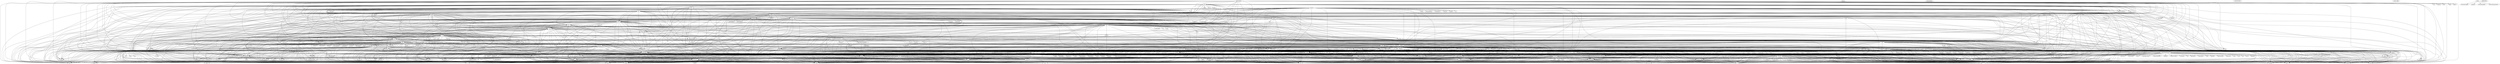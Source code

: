 digraph {
"graphite"
"graphite" -> "fmt"
"graphite" -> "math"
"graphite" -> "sort"
"graphite" -> "time"
"graphite" -> "level"
"graphite" -> "model"
"graphite" -> "testing"
"graphite" -> "bytes"
"graphite" -> "strings"
"graphite" -> "go-kit/log"
"graphite" -> "require"
"graphite" -> "net"
"teststorage"
"teststorage" -> "storage"
"teststorage" -> "os"
"teststorage" -> "client_golang/prometheus"
"teststorage" -> "exemplar"
"teststorage" -> "model/labels"
"teststorage" -> "time"
"teststorage" -> "require"
"teststorage" -> "tsdb"
"teststorage" -> "util/testutil"
"discovery/dns"
"discovery/dns" -> "strings"
"discovery/dns" -> "sync"
"discovery/dns" -> "level"
"discovery/dns" -> "require"
"discovery/dns" -> "goleak"
"discovery/dns" -> "context"
"discovery/dns" -> "fmt"
"discovery/dns" -> "go-kit/log"
"discovery/dns" -> "miekg/dns"
"discovery/dns" -> "errors"
"discovery/dns" -> "client_golang/prometheus"
"discovery/dns" -> "model"
"discovery/dns" -> "discovery"
"discovery/dns" -> "refresh"
"discovery/dns" -> "targetgroup"
"discovery/dns" -> "yaml.v2"
"discovery/dns" -> "time"
"discovery/dns" -> "testing"
"discovery/dns" -> "net"
"fixtures"
"agent"
"agent" -> "context"
"agent" -> "client_golang/prometheus"
"agent" -> "record"
"agent" -> "metadata"
"agent" -> "chunks"
"agent" -> "wlog"
"agent" -> "strconv"
"agent" -> "fmt"
"agent" -> "sync"
"agent" -> "level"
"agent" -> "zeropool"
"agent" -> "testing"
"agent" -> "histogram"
"agent" -> "storage"
"agent" -> "util/testutil"
"agent" -> "filepath"
"agent" -> "require"
"agent" -> "go-kit/log"
"agent" -> "model"
"agent" -> "tsdbutil"
"agent" -> "client_model/go"
"agent" -> "errors"
"agent" -> "math"
"agent" -> "tsdb"
"agent" -> "time"
"agent" -> "utf8"
"agent" -> "atomic"
"agent" -> "exemplar"
"agent" -> "model/labels"
"agent" -> "timestamp"
"agent" -> "remote"
"agent" -> "tsdb/errors"
"tsdb/errors"
"tsdb/errors" -> "errors"
"tsdb/errors" -> "fmt"
"tsdb/errors" -> "io"
"tsdb/errors" -> "bytes"
"linode"
"linode" -> "fmt"
"linode" -> "strings"
"linode" -> "time"
"linode" -> "common/version"
"linode" -> "testing"
"linode" -> "require"
"linode" -> "context"
"linode" -> "strconv"
"linode" -> "go-kit/log"
"linode" -> "client_golang/prometheus"
"linode" -> "errors"
"linode" -> "net/http"
"linode" -> "common/config"
"linode" -> "targetgroup"
"linode" -> "refresh"
"linode" -> "url"
"linode" -> "httptest"
"linode" -> "net"
"linode" -> "linodego"
"linode" -> "model"
"linode" -> "discovery"
"goversion"
"goversion" -> "testing"
"zeropool"
"zeropool" -> "sync"
"zeropool" -> "require"
"zeropool" -> "atomic"
"zeropool" -> "math"
"zeropool" -> "testing"
"prometheusremotewrite"
"prometheusremotewrite" -> "fmt"
"prometheusremotewrite" -> "log"
"prometheusremotewrite" -> "utf8"
"prometheusremotewrite" -> "timestamp"
"prometheusremotewrite" -> "prompb"
"prometheusremotewrite" -> "pcommon"
"prometheusremotewrite" -> "hex"
"prometheusremotewrite" -> "math"
"prometheusremotewrite" -> "strconv"
"prometheusremotewrite" -> "model"
"prometheusremotewrite" -> "otlptranslator/prometheus"
"prometheusremotewrite" -> "sort"
"prometheusremotewrite" -> "strings"
"prometheusremotewrite" -> "time"
"prometheusremotewrite" -> "v1.6.1"
"prometheusremotewrite" -> "multierr"
"prometheusremotewrite" -> "errors"
"prometheusremotewrite" -> "value"
"prometheusremotewrite" -> "pmetric"
"dev/prometheus"
"file"
"file" -> "json"
"file" -> "fmt"
"file" -> "model"
"file" -> "discovery"
"file" -> "sort"
"file" -> "common/config"
"file" -> "goleak"
"file" -> "io"
"file" -> "time"
"file" -> "go-kit/log"
"file" -> "level"
"file" -> "client_golang/prometheus"
"file" -> "yaml.v2"
"file" -> "require"
"file" -> "testing"
"file" -> "errors"
"file" -> "filepath"
"file" -> "strings"
"file" -> "fsnotify"
"file" -> "regexp"
"file" -> "context"
"file" -> "os"
"file" -> "sync"
"file" -> "targetgroup"
"targetgroup"
"targetgroup" -> "json"
"targetgroup" -> "model"
"targetgroup" -> "require"
"targetgroup" -> "yaml.v2"
"targetgroup" -> "errors"
"targetgroup" -> "testing"
"targetgroup" -> "bytes"
"rules"
"rules" -> "testing"
"rules" -> "client_golang/prometheus"
"rules" -> "otel"
"rules" -> "time"
"rules" -> "go-kit/log"
"rules" -> "atomic"
"rules" -> "notifier"
"rules" -> "model/labels"
"rules" -> "timestamp"
"rules" -> "storage"
"rules" -> "value"
"rules" -> "sort"
"rules" -> "goleak"
"rules" -> "context"
"rules" -> "fmt"
"rules" -> "level"
"rules" -> "rulefmt"
"rules" -> "sync"
"rules" -> "yaml.v2"
"rules" -> "tsdbutil"
"rules" -> "template"
"rules" -> "teststorage"
"rules" -> "require"
"rules" -> "errors"
"rules" -> "attribute"
"rules" -> "exp/slices"
"rules" -> "url"
"rules" -> "strings"
"rules" -> "parser"
"rules" -> "relabel"
"rules" -> "math"
"rules" -> "strutil"
"rules" -> "os"
"rules" -> "model"
"rules" -> "promql"
"rules" -> "chunkenc"
"rules" -> "codes"
"otlptranslator/prometheus"
"otlptranslator/prometheus" -> "pmetric"
"otlptranslator/prometheus" -> "strings"
"otlptranslator/prometheus" -> "unicode"
"otlptranslator/prometheus" -> "featuregate"
"tsdbutil"
"tsdbutil" -> "errors"
"tsdbutil" -> "level"
"tsdbutil" -> "tsdb/errors"
"tsdbutil" -> "util/testutil"
"tsdbutil" -> "fmt"
"tsdbutil" -> "os"
"tsdbutil" -> "math"
"tsdbutil" -> "histogram"
"tsdbutil" -> "require"
"tsdbutil" -> "prometheus/testutil"
"tsdbutil" -> "filepath"
"tsdbutil" -> "go-kit/log"
"tsdbutil" -> "client_golang/prometheus"
"tsdbutil" -> "fileutil"
"tsdbutil" -> "testing"
"scaleway"
"scaleway" -> "net"
"scaleway" -> "time"
"scaleway" -> "common/version"
"scaleway" -> "baremetal/v1"
"scaleway" -> "client_golang/prometheus"
"scaleway" -> "fmt"
"scaleway" -> "strconv"
"scaleway" -> "instance/v1"
"scaleway" -> "errors"
"scaleway" -> "go-kit/log"
"scaleway" -> "context"
"scaleway" -> "net/http"
"scaleway" -> "model"
"scaleway" -> "scw"
"scaleway" -> "testing"
"scaleway" -> "yaml.v2"
"scaleway" -> "require"
"scaleway" -> "strings"
"scaleway" -> "common/config"
"scaleway" -> "refresh"
"scaleway" -> "targetgroup"
"scaleway" -> "os"
"scaleway" -> "httptest"
"scaleway" -> "discovery"
"treecache"
"treecache" -> "bytes"
"treecache" -> "go-kit/log"
"treecache" -> "zk"
"treecache" -> "client_golang/prometheus"
"treecache" -> "errors"
"treecache" -> "fmt"
"treecache" -> "strings"
"treecache" -> "sync"
"treecache" -> "time"
"treecache" -> "level"
"promtool/testdata"
"textparse"
"textparse" -> "expfmt"
"textparse" -> "gogo/protobuf/proto"
"textparse" -> "mime"
"textparse" -> "exemplar"
"textparse" -> "gzip"
"textparse" -> "fmt"
"textparse" -> "utf8"
"textparse" -> "unsafe"
"textparse" -> "os"
"textparse" -> "model"
"textparse" -> "histogram"
"textparse" -> "model/labels"
"textparse" -> "math"
"textparse" -> "bytes"
"textparse" -> "prometheus/client"
"textparse" -> "binary"
"textparse" -> "protobuf/types"
"textparse" -> "require"
"textparse" -> "strings"
"textparse" -> "errors"
"textparse" -> "strconv"
"textparse" -> "testing"
"textparse" -> "value"
"textparse" -> "io"
"template"
"template" -> "net"
"template" -> "url"
"template" -> "text/template"
"template" -> "require"
"template" -> "html/template"
"template" -> "strconv"
"template" -> "strutil"
"template" -> "reflect"
"template" -> "regexp"
"template" -> "model"
"template" -> "model/labels"
"template" -> "context"
"template" -> "errors"
"template" -> "sort"
"template" -> "time"
"template" -> "client_golang/prometheus"
"template" -> "promql"
"template" -> "testing"
"template" -> "bytes"
"template" -> "fmt"
"template" -> "math"
"template" -> "strings"
"pool"
"pool" -> "require"
"pool" -> "fmt"
"pool" -> "reflect"
"pool" -> "sync"
"pool" -> "testing"
"stats"
"stats" -> "context"
"stats" -> "util/testutil"
"stats" -> "testing"
"stats" -> "client_golang/prometheus"
"stats" -> "otel"
"stats" -> "exp/slices"
"stats" -> "time"
"stats" -> "json"
"stats" -> "fmt"
"stats" -> "otel/trace"
"stats" -> "require"
"stats" -> "regexp"
"stats" -> "bytes"
"legacymanager"
"legacymanager" -> "fmt"
"legacymanager" -> "time"
"legacymanager" -> "level"
"legacymanager" -> "testing"
"legacymanager" -> "yaml.v2"
"legacymanager" -> "targetgroup"
"legacymanager" -> "model"
"legacymanager" -> "require"
"legacymanager" -> "strconv"
"legacymanager" -> "strings"
"legacymanager" -> "context"
"legacymanager" -> "discovery"
"legacymanager" -> "sort"
"legacymanager" -> "errors"
"legacymanager" -> "reflect"
"legacymanager" -> "sync"
"legacymanager" -> "go-kit/log"
"legacymanager" -> "client_golang/prometheus"
"legacymanager" -> "prometheus/testutil"
"legacymanager" -> "util/testutil"
"refresh"
"refresh" -> "time"
"refresh" -> "discovery"
"refresh" -> "targetgroup"
"refresh" -> "testing"
"refresh" -> "client_golang/prometheus"
"refresh" -> "require"
"refresh" -> "errors"
"refresh" -> "level"
"refresh" -> "model"
"refresh" -> "fmt"
"refresh" -> "goleak"
"refresh" -> "context"
"refresh" -> "go-kit/log"
"scrape"
"scrape" -> "net/http"
"scrape" -> "client_model/go"
"scrape" -> "time"
"scrape" -> "io"
"scrape" -> "exp/slices"
"scrape" -> "exemplar"
"scrape" -> "tls"
"scrape" -> "timestamppb"
"scrape" -> "math"
"scrape" -> "net"
"scrape" -> "fmt"
"scrape" -> "url"
"scrape" -> "math/rand"
"scrape" -> "level"
"scrape" -> "fnv"
"scrape" -> "common/version"
"scrape" -> "binary"
"scrape" -> "gogo/protobuf/proto"
"scrape" -> "targetgroup"
"scrape" -> "storage"
"scrape" -> "httptest"
"scrape" -> "context"
"scrape" -> "sync"
"scrape" -> "os"
"scrape" -> "strconv"
"scrape" -> "go-kit/log"
"scrape" -> "errors"
"scrape" -> "common/config"
"scrape" -> "model"
"scrape" -> "osutil"
"scrape" -> "runutil"
"scrape" -> "histogram"
"scrape" -> "model/labels"
"scrape" -> "chunkenc"
"scrape" -> "timestamp"
"scrape" -> "value"
"scrape" -> "metadata"
"scrape" -> "relabel"
"scrape" -> "discovery"
"scrape" -> "require"
"scrape" -> "reflect"
"scrape" -> "util/testutil"
"scrape" -> "config"
"scrape" -> "textparse"
"scrape" -> "yaml.v2"
"scrape" -> "teststorage"
"scrape" -> "testing"
"scrape" -> "strings"
"scrape" -> "gzip"
"scrape" -> "pool"
"scrape" -> "bufio"
"scrape" -> "x509"
"scrape" -> "bytes"
"scrape" -> "client_golang/prometheus"
"record"
"record" -> "model"
"record" -> "chunks"
"record" -> "tombstones"
"record" -> "errors"
"record" -> "fmt"
"record" -> "math"
"record" -> "histogram"
"record" -> "model/labels"
"record" -> "tsdb/encoding"
"record" -> "math/rand"
"record" -> "testing"
"record" -> "storage"
"record" -> "require"
"relabel"
"relabel" -> "yaml.v2"
"relabel" -> "md5"
"relabel" -> "strings"
"relabel" -> "testing"
"relabel" -> "model"
"relabel" -> "model/labels"
"relabel" -> "require"
"relabel" -> "binary"
"relabel" -> "fmt"
"relabel" -> "regexp"
"posrange"
"posrange" -> "fmt"
"tsdb"
"tsdb" -> "hash"
"tsdb" -> "config"
"tsdb" -> "utf8"
"tsdb" -> "fmt"
"tsdb" -> "level"
"tsdb" -> "wlog"
"tsdb" -> "reflect"
"tsdb" -> "sort"
"tsdb" -> "flag"
"tsdb" -> "model"
"tsdb" -> "context"
"tsdb" -> "testing"
"tsdb" -> "tsdb/encoding"
"tsdb" -> "list"
"tsdb" -> "time"
"tsdb" -> "util/annotations"
"tsdb" -> "record"
"tsdb" -> "metadata"
"tsdb" -> "value"
"tsdb" -> "fileutil"
"tsdb" -> "histogram"
"tsdb" -> "fs"
"tsdb" -> "exemplar"
"tsdb" -> "storage"
"tsdb" -> "chunkenc"
"tsdb" -> "strconv"
"tsdb" -> "timestamp"
"tsdb" -> "goversion"
"tsdb" -> "errgroup"
"tsdb" -> "zeropool"
"tsdb" -> "model/labels"
"tsdb" -> "crc32"
"tsdb" -> "prometheus/testutil"
"tsdb" -> "json"
"tsdb" -> "sync"
"tsdb" -> "filepath"
"tsdb" -> "go-kit/log"
"tsdb" -> "chunks"
"tsdb" -> "tsdb/errors"
"tsdb" -> "client_golang/prometheus"
"tsdb" -> "path"
"tsdb" -> "errors"
"tsdb" -> "io"
"tsdb" -> "atomic"
"tsdb" -> "goleak"
"tsdb" -> "binary"
"tsdb" -> "crypto/rand"
"tsdb" -> "tsdbutil"
"tsdb" -> "ulid"
"tsdb" -> "exp/slices"
"tsdb" -> "require"
"tsdb" -> "bufio"
"tsdb" -> "math/rand"
"tsdb" -> "strings"
"tsdb" -> "tombstones"
"tsdb" -> "math"
"tsdb" -> "util/testutil"
"tsdb" -> "runtime"
"tsdb" -> "os"
"tsdb" -> "index"
"logging"
"logging" -> "strings"
"logging" -> "regexp"
"logging" -> "bytes"
"logging" -> "sync"
"logging" -> "go-kit/log"
"logging" -> "logfmt"
"logging" -> "testing"
"logging" -> "fmt"
"logging" -> "rate"
"logging" -> "time"
"logging" -> "require"
"logging" -> "os"
"scrape_configs"
"documentcli"
"documentcli" -> "bytes"
"documentcli" -> "fmt"
"documentcli" -> "io"
"documentcli" -> "strings"
"documentcli" -> "kingpin/v2"
"documentcli" -> "regexp"
"remote_storage_adapter"
"remote_storage_adapter" -> "snappy"
"remote_storage_adapter" -> "model"
"remote_storage_adapter" -> "os"
"remote_storage_adapter" -> "client_golang/prometheus"
"remote_storage_adapter" -> "graphite"
"remote_storage_adapter" -> "http/pprof"
"remote_storage_adapter" -> "net/http"
"remote_storage_adapter" -> "filepath"
"remote_storage_adapter" -> "remote"
"remote_storage_adapter" -> "fmt"
"remote_storage_adapter" -> "go-kit/log"
"remote_storage_adapter" -> "sync"
"remote_storage_adapter" -> "prompb"
"remote_storage_adapter" -> "time"
"remote_storage_adapter" -> "promlog/flag"
"remote_storage_adapter" -> "kingpin/v2"
"remote_storage_adapter" -> "promhttp"
"remote_storage_adapter" -> "influxdb"
"remote_storage_adapter" -> "opentsdb"
"remote_storage_adapter" -> "io"
"remote_storage_adapter" -> "level"
"remote_storage_adapter" -> "gogo/protobuf/proto"
"remote_storage_adapter" -> "client/v2"
"remote_storage_adapter" -> "promlog"
"remote_storage_adapter" -> "url"
"timestamp"
"timestamp" -> "math"
"timestamp" -> "time"
"prometheus/client"
"prometheus/client" -> "gogoproto"
"prometheus/client" -> "gogo/protobuf/proto"
"prometheus/client" -> "protobuf/types"
"prometheus/client" -> "binary"
"prometheus/client" -> "fmt"
"prometheus/client" -> "io"
"prometheus/client" -> "math"
"prometheus/client" -> "bits"
"storage"
"storage" -> "context"
"storage" -> "teststorage"
"storage" -> "bytes"
"storage" -> "math/rand"
"storage" -> "heap"
"storage" -> "tsdbutil"
"storage" -> "errors"
"storage" -> "histogram"
"storage" -> "sync"
"storage" -> "sort"
"storage" -> "math"
"storage" -> "model"
"storage" -> "go-kit/log"
"storage" -> "model/labels"
"storage" -> "exp/slices"
"storage" -> "chunkenc"
"storage" -> "testing"
"storage" -> "require"
"storage" -> "exemplar"
"storage" -> "metadata"
"storage" -> "fmt"
"storage" -> "chunks"
"storage" -> "level"
"storage" -> "tsdb/errors"
"storage" -> "util/annotations"
"storage" -> "value"
"chunks"
"chunks" -> "sync"
"chunks" -> "time"
"chunks" -> "io"
"chunks" -> "os"
"chunks" -> "exp/slices"
"chunks" -> "math/rand"
"chunks" -> "varint"
"chunks" -> "bytes"
"chunks" -> "errors"
"chunks" -> "chunkenc"
"chunks" -> "testing"
"chunks" -> "tsdb/errors"
"chunks" -> "binary"
"chunks" -> "filepath"
"chunks" -> "histogram"
"chunks" -> "client_golang/prometheus"
"chunks" -> "atomic"
"chunks" -> "strconv"
"chunks" -> "bufio"
"chunks" -> "fileutil"
"chunks" -> "fmt"
"chunks" -> "require"
"chunks" -> "hash"
"chunks" -> "crc32"
"tsdb/encoding"
"tsdb/encoding" -> "fmt"
"tsdb/encoding" -> "hash"
"tsdb/encoding" -> "crc32"
"tsdb/encoding" -> "math"
"tsdb/encoding" -> "unsafe"
"tsdb/encoding" -> "varint"
"tsdb/encoding" -> "binary"
"tsdb/encoding" -> "errors"
"digitalocean"
"digitalocean" -> "net"
"digitalocean" -> "common/version"
"digitalocean" -> "testing"
"digitalocean" -> "require"
"digitalocean" -> "context"
"digitalocean" -> "go-kit/log"
"digitalocean" -> "common/config"
"digitalocean" -> "model"
"digitalocean" -> "url"
"digitalocean" -> "fmt"
"digitalocean" -> "godo"
"digitalocean" -> "client_golang/prometheus"
"digitalocean" -> "refresh"
"digitalocean" -> "strconv"
"digitalocean" -> "strings"
"digitalocean" -> "time"
"digitalocean" -> "discovery"
"digitalocean" -> "targetgroup"
"digitalocean" -> "httptest"
"digitalocean" -> "net/http"
"nomad"
"nomad" -> "strconv"
"nomad" -> "strings"
"nomad" -> "time"
"nomad" -> "model"
"nomad" -> "context"
"nomad" -> "errors"
"nomad" -> "targetgroup"
"nomad" -> "url"
"nomad" -> "nomad/api"
"nomad" -> "client_golang/prometheus"
"nomad" -> "common/config"
"nomad" -> "refresh"
"nomad" -> "fmt"
"nomad" -> "net"
"nomad" -> "net/http"
"nomad" -> "httptest"
"nomad" -> "testing"
"nomad" -> "require"
"nomad" -> "go-kit/log"
"nomad" -> "discovery"
"example_write_adapter"
"example_write_adapter" -> "net/http"
"example_write_adapter" -> "model"
"example_write_adapter" -> "remote"
"example_write_adapter" -> "fmt"
"example_write_adapter" -> "log"
"value"
"value" -> "math"
"util/testutil"
"util/testutil" -> "time"
"util/testutil" -> "testing"
"util/testutil" -> "sha256"
"util/testutil" -> "io"
"util/testutil" -> "net"
"util/testutil" -> "goleak"
"util/testutil" -> "os"
"util/testutil" -> "filepath"
"util/testutil" -> "strconv"
"util/testutil" -> "require"
"util/testutil" -> "go-kit/log"
"util/testutil" -> "net/http"
"discovery/aws"
"discovery/aws" -> "level"
"discovery/aws" -> "client_golang/prometheus"
"discovery/aws" -> "common/config"
"discovery/aws" -> "time"
"discovery/aws" -> "aws-sdk-go/aws"
"discovery/aws" -> "awserr"
"discovery/aws" -> "aws/credentials"
"discovery/aws" -> "ec2"
"discovery/aws" -> "discovery"
"discovery/aws" -> "refresh"
"discovery/aws" -> "strutil"
"discovery/aws" -> "lightsail"
"discovery/aws" -> "strings"
"discovery/aws" -> "ec2metadata"
"discovery/aws" -> "context"
"discovery/aws" -> "stscreds"
"discovery/aws" -> "go-kit/log"
"discovery/aws" -> "targetgroup"
"discovery/aws" -> "errors"
"discovery/aws" -> "fmt"
"discovery/aws" -> "net"
"discovery/aws" -> "session"
"discovery/aws" -> "model"
"azure"
"azure" -> "azidentity"
"azure" -> "v5"
"azure" -> "discovery"
"azure" -> "context"
"azure" -> "v4"
"azure" -> "lru"
"azure" -> "common/version"
"azure" -> "errors"
"azure" -> "model"
"azure" -> "refresh"
"azure" -> "azcore"
"azure" -> "arm"
"azure" -> "go-kit/log"
"azure" -> "client_golang/prometheus"
"azure" -> "goleak"
"azure" -> "testing"
"azure" -> "strutil"
"azure" -> "net"
"azure" -> "net/http"
"azure" -> "sync"
"azure" -> "time"
"azure" -> "cloud"
"azure" -> "go-generics-cache"
"azure" -> "math/rand"
"azure" -> "strings"
"azure" -> "policy"
"azure" -> "to"
"azure" -> "targetgroup"
"azure" -> "require"
"azure" -> "fmt"
"azure" -> "level"
"azure" -> "common/config"
"adapter-usage"
"adapter-usage" -> "io"
"adapter-usage" -> "go-kit/log"
"adapter-usage" -> "model"
"adapter-usage" -> "targetgroup"
"adapter-usage" -> "net/http"
"adapter-usage" -> "os"
"adapter-usage" -> "strings"
"adapter-usage" -> "adapter"
"adapter-usage" -> "json"
"adapter-usage" -> "fmt"
"adapter-usage" -> "net"
"adapter-usage" -> "strutil"
"adapter-usage" -> "context"
"adapter-usage" -> "strconv"
"adapter-usage" -> "time"
"adapter-usage" -> "kingpin/v2"
"adapter-usage" -> "level"
"runutil"
"runutil" -> "time"
"marathon"
"marathon" -> "strutil"
"marathon" -> "json"
"marathon" -> "io"
"marathon" -> "math/rand"
"marathon" -> "net/http"
"marathon" -> "model"
"marathon" -> "common/config"
"marathon" -> "refresh"
"marathon" -> "targetgroup"
"marathon" -> "errors"
"marathon" -> "fmt"
"marathon" -> "net"
"marathon" -> "time"
"marathon" -> "go-kit/log"
"marathon" -> "httptest"
"marathon" -> "context"
"marathon" -> "strings"
"marathon" -> "testing"
"marathon" -> "os"
"marathon" -> "strconv"
"marathon" -> "client_golang/prometheus"
"marathon" -> "discovery"
"discovery/openstack"
"discovery/openstack" -> "targetgroup"
"discovery/openstack" -> "testing"
"discovery/openstack" -> "floatingips"
"discovery/openstack" -> "httptest"
"discovery/openstack" -> "time"
"discovery/openstack" -> "common/config"
"discovery/openstack" -> "go-kit/log"
"discovery/openstack" -> "gophercloud"
"discovery/openstack" -> "model"
"discovery/openstack" -> "servers"
"discovery/openstack" -> "strutil"
"discovery/openstack" -> "discovery"
"discovery/openstack" -> "context"
"discovery/openstack" -> "hypervisors"
"discovery/openstack" -> "pagination"
"discovery/openstack" -> "errors"
"discovery/openstack" -> "go-conntrack"
"discovery/openstack" -> "fmt"
"discovery/openstack" -> "net"
"discovery/openstack" -> "gophercloud/openstack"
"discovery/openstack" -> "level"
"discovery/openstack" -> "net/http"
"discovery/openstack" -> "refresh"
"discovery/openstack" -> "require"
"discovery/openstack" -> "client_golang/prometheus"
"triton"
"triton" -> "url"
"triton" -> "strings"
"triton" -> "go-kit/log"
"triton" -> "client_golang/prometheus"
"triton" -> "common/config"
"triton" -> "model"
"triton" -> "targetgroup"
"triton" -> "json"
"triton" -> "strconv"
"triton" -> "httptest"
"triton" -> "fmt"
"triton" -> "net/http"
"triton" -> "time"
"triton" -> "testing"
"triton" -> "errors"
"triton" -> "go-conntrack"
"triton" -> "discovery"
"triton" -> "context"
"triton" -> "refresh"
"triton" -> "require"
"triton" -> "net"
"triton" -> "io"
"fileutil"
"fileutil" -> "testing"
"fileutil" -> "fmt"
"fileutil" -> "unsafe"
"fileutil" -> "io"
"fileutil" -> "os"
"fileutil" -> "filepath"
"fileutil" -> "errors"
"fileutil" -> "unix"
"fileutil" -> "syscall"
"fileutil" -> "strings"
"fileutil" -> "util/testutil"
"consul"
"consul" -> "url"
"consul" -> "context"
"consul" -> "fmt"
"consul" -> "net"
"consul" -> "consul/api"
"consul" -> "strutil"
"consul" -> "net/http"
"consul" -> "level"
"consul" -> "targetgroup"
"consul" -> "goleak"
"consul" -> "yaml.v2"
"consul" -> "time"
"consul" -> "common/config"
"consul" -> "require"
"consul" -> "testing"
"consul" -> "discovery"
"consul" -> "httptest"
"consul" -> "errors"
"consul" -> "strconv"
"consul" -> "strings"
"consul" -> "go-kit/log"
"consul" -> "client_golang/prometheus"
"consul" -> "model"
"rulefmt"
"rulefmt" -> "bytes"
"rulefmt" -> "context"
"rulefmt" -> "timestamp"
"rulefmt" -> "require"
"rulefmt" -> "fmt"
"rulefmt" -> "io"
"rulefmt" -> "os"
"rulefmt" -> "yaml.v3"
"rulefmt" -> "errors"
"rulefmt" -> "time"
"rulefmt" -> "testing"
"rulefmt" -> "strings"
"rulefmt" -> "model"
"rulefmt" -> "parser"
"rulefmt" -> "template"
"rulefmt" -> "filepath"
"wlog"
"wlog" -> "filepath"
"wlog" -> "fileutil"
"wlog" -> "tombstones"
"wlog" -> "model/labels"
"wlog" -> "prometheus/testutil"
"wlog" -> "io"
"wlog" -> "record"
"wlog" -> "testing"
"wlog" -> "require"
"wlog" -> "crypto/rand"
"wlog" -> "runtime"
"wlog" -> "math/rand"
"wlog" -> "path"
"wlog" -> "os"
"wlog" -> "sort"
"wlog" -> "client_golang/prometheus"
"wlog" -> "binary"
"wlog" -> "bufio"
"wlog" -> "goleak"
"wlog" -> "strings"
"wlog" -> "level"
"wlog" -> "zstd"
"wlog" -> "big"
"wlog" -> "sync"
"wlog" -> "errors"
"wlog" -> "chunks"
"wlog" -> "tsdb/errors"
"wlog" -> "time"
"wlog" -> "histogram"
"wlog" -> "snappy"
"wlog" -> "bytes"
"wlog" -> "util/testutil"
"wlog" -> "fmt"
"wlog" -> "math"
"wlog" -> "strconv"
"wlog" -> "go-kit/log"
"wlog" -> "timestamp"
"wlog" -> "exp/slices"
"wlog" -> "crc32"
"util/runtime"
"util/runtime" -> "math"
"util/runtime" -> "syscall"
"util/runtime" -> "strconv"
"util/runtime" -> "runtime"
"util/runtime" -> "unix"
"util/runtime" -> "fmt"
"uyuni"
"uyuni" -> "go-kit/log"
"uyuni" -> "refresh"
"uyuni" -> "errors"
"uyuni" -> "net/http"
"uyuni" -> "common/config"
"uyuni" -> "model"
"uyuni" -> "discovery"
"uyuni" -> "httptest"
"uyuni" -> "path"
"uyuni" -> "xmlrpc"
"uyuni" -> "time"
"uyuni" -> "require"
"uyuni" -> "io"
"uyuni" -> "fmt"
"uyuni" -> "strings"
"uyuni" -> "client_golang/prometheus"
"uyuni" -> "targetgroup"
"uyuni" -> "testing"
"uyuni" -> "context"
"uyuni" -> "url"
"vultr"
"vultr" -> "context"
"vultr" -> "common/version"
"vultr" -> "strconv"
"vultr" -> "go-kit/log"
"vultr" -> "require"
"vultr" -> "url"
"vultr" -> "net/http"
"vultr" -> "net"
"vultr" -> "client_golang/prometheus"
"vultr" -> "targetgroup"
"vultr" -> "discovery"
"vultr" -> "httptest"
"vultr" -> "testing"
"vultr" -> "model"
"vultr" -> "common/config"
"vultr" -> "fmt"
"vultr" -> "strings"
"vultr" -> "refresh"
"vultr" -> "time"
"vultr" -> "govultr/v2"
"influxdb"
"influxdb" -> "fmt"
"influxdb" -> "os"
"influxdb" -> "strings"
"influxdb" -> "prompb"
"influxdb" -> "require"
"influxdb" -> "time"
"influxdb" -> "json"
"influxdb" -> "client/v2"
"influxdb" -> "net/http"
"influxdb" -> "testing"
"influxdb" -> "go-kit/log"
"influxdb" -> "client_golang/prometheus"
"influxdb" -> "url"
"influxdb" -> "httptest"
"influxdb" -> "errors"
"influxdb" -> "math"
"influxdb" -> "level"
"influxdb" -> "model"
"influxdb" -> "io"
"discovery/kubernetes"
"discovery/kubernetes" -> "cache"
"discovery/kubernetes" -> "watch"
"discovery/kubernetes" -> "common/config"
"discovery/kubernetes" -> "gcp"
"discovery/kubernetes" -> "util/testutil"
"discovery/kubernetes" -> "core/v1"
"discovery/kubernetes" -> "level"
"discovery/kubernetes" -> "model"
"discovery/kubernetes" -> "pkg/types"
"discovery/kubernetes" -> "discovery/v1"
"discovery/kubernetes" -> "require"
"discovery/kubernetes" -> "strings"
"discovery/kubernetes" -> "common/version"
"discovery/kubernetes" -> "errors"
"discovery/kubernetes" -> "discovery/fake"
"discovery/kubernetes" -> "meta/v1"
"discovery/kubernetes" -> "networking/v1beta1"
"discovery/kubernetes" -> "time"
"discovery/kubernetes" -> "client-go/kubernetes"
"discovery/kubernetes" -> "clientcmd"
"discovery/kubernetes" -> "workqueue"
"discovery/kubernetes" -> "client_golang/prometheus"
"discovery/kubernetes" -> "testing"
"discovery/kubernetes" -> "discovery/v1beta1"
"discovery/kubernetes" -> "sync"
"discovery/kubernetes" -> "go-kit/log"
"discovery/kubernetes" -> "strutil"
"discovery/kubernetes" -> "reflect"
"discovery/kubernetes" -> "util/version"
"discovery/kubernetes" -> "fmt"
"discovery/kubernetes" -> "os"
"discovery/kubernetes" -> "discovery"
"discovery/kubernetes" -> "rest"
"discovery/kubernetes" -> "pkg/runtime"
"discovery/kubernetes" -> "strconv"
"discovery/kubernetes" -> "networking/v1"
"discovery/kubernetes" -> "fields"
"discovery/kubernetes" -> "pkg/labels"
"discovery/kubernetes" -> "json"
"discovery/kubernetes" -> "net"
"discovery/kubernetes" -> "targetgroup"
"discovery/kubernetes" -> "kubernetes/fake"
"discovery/kubernetes" -> "pkg/version"
"discovery/kubernetes" -> "context"
"opentsdb"
"opentsdb" -> "math"
"opentsdb" -> "net/http"
"opentsdb" -> "model"
"opentsdb" -> "fmt"
"opentsdb" -> "io"
"opentsdb" -> "time"
"opentsdb" -> "level"
"opentsdb" -> "bytes"
"opentsdb" -> "url"
"opentsdb" -> "require"
"opentsdb" -> "context"
"opentsdb" -> "json"
"opentsdb" -> "go-kit/log"
"opentsdb" -> "testing"
"notifier"
"notifier" -> "bytes"
"notifier" -> "common/config"
"notifier" -> "model/labels"
"notifier" -> "require"
"notifier" -> "go-kit/log"
"notifier" -> "models"
"notifier" -> "yaml.v2"
"notifier" -> "net/http"
"notifier" -> "atomic"
"notifier" -> "httptest"
"notifier" -> "testing"
"notifier" -> "url"
"notifier" -> "time"
"notifier" -> "level"
"notifier" -> "sigv4"
"notifier" -> "strfmt"
"notifier" -> "targetgroup"
"notifier" -> "context"
"notifier" -> "json"
"notifier" -> "io"
"notifier" -> "path"
"notifier" -> "fmt"
"notifier" -> "config"
"notifier" -> "client_golang/prometheus"
"notifier" -> "model"
"notifier" -> "common/version"
"notifier" -> "sync"
"notifier" -> "relabel"
"notifier" -> "strconv"
"azuread"
"azuread" -> "uuid"
"azuread" -> "mock"
"azuread" -> "os"
"azuread" -> "suite"
"azuread" -> "strings"
"azuread" -> "sync"
"azuread" -> "policy"
"azuread" -> "azidentity"
"azuread" -> "yaml.v2"
"azuread" -> "testing"
"azuread" -> "errors"
"azuread" -> "fmt"
"azuread" -> "cloud"
"azuread" -> "net/http"
"azuread" -> "time"
"azuread" -> "azcore"
"azuread" -> "require"
"azuread" -> "context"
"azuread" -> "regexp"
"azuread" -> "promhttp"
"util/annotations"
"util/annotations" -> "errors"
"util/annotations" -> "fmt"
"util/annotations" -> "model"
"util/annotations" -> "posrange"
"jsonutil"
"jsonutil" -> "math"
"jsonutil" -> "strconv"
"jsonutil" -> "json-iterator/go"
"jsonutil" -> "histogram"
"eureka"
"eureka" -> "fmt"
"eureka" -> "common/version"
"eureka" -> "httptest"
"eureka" -> "require"
"eureka" -> "refresh"
"eureka" -> "targetgroup"
"eureka" -> "strutil"
"eureka" -> "errors"
"eureka" -> "client_golang/prometheus"
"eureka" -> "url"
"eureka" -> "model"
"eureka" -> "context"
"eureka" -> "io"
"eureka" -> "testing"
"eureka" -> "net"
"eureka" -> "go-kit/log"
"eureka" -> "common/config"
"eureka" -> "discovery"
"eureka" -> "xml"
"eureka" -> "net/http"
"eureka" -> "time"
"eureka" -> "strconv"
"adapter"
"adapter" -> "reflect"
"adapter" -> "model"
"adapter" -> "discovery"
"adapter" -> "targetgroup"
"adapter" -> "require"
"adapter" -> "json"
"adapter" -> "fmt"
"adapter" -> "sort"
"adapter" -> "os"
"adapter" -> "filepath"
"adapter" -> "level"
"adapter" -> "testing"
"adapter" -> "context"
"adapter" -> "go-kit/log"
"adapter" -> "client_golang/prometheus"
"plugins"
"plugins" -> "discovery/openstack"
"plugins" -> "discovery/dns"
"plugins" -> "marathon"
"plugins" -> "discovery/aws"
"plugins" -> "ionos"
"plugins" -> "azure"
"plugins" -> "eureka"
"plugins" -> "zookeeper"
"plugins" -> "triton"
"plugins" -> "log"
"plugins" -> "filepath"
"plugins" -> "yaml.v2"
"plugins" -> "linode"
"plugins" -> "xds"
"plugins" -> "moby"
"plugins" -> "discovery/http"
"plugins" -> "ovhcloud"
"plugins" -> "consul"
"plugins" -> "file"
"plugins" -> "uyuni"
"plugins" -> "fmt"
"plugins" -> "vultr"
"plugins" -> "digitalocean"
"plugins" -> "scaleway"
"plugins" -> "hetzner"
"plugins" -> "os"
"plugins" -> "path"
"plugins" -> "gce"
"plugins" -> "discovery/kubernetes"
"plugins" -> "nomad"
"plugins" -> "puppetdb"
"config"
"config" -> "moby"
"config" -> "filepath"
"config" -> "regexp"
"config" -> "consul"
"config" -> "errors"
"config" -> "strings"
"config" -> "common/config"
"config" -> "os"
"config" -> "scaleway"
"config" -> "sigv4"
"config" -> "eureka"
"config" -> "model"
"config" -> "require"
"config" -> "url"
"config" -> "puppetdb"
"config" -> "tls"
"config" -> "discovery/aws"
"config" -> "uyuni"
"config" -> "discovery/kubernetes"
"config" -> "level"
"config" -> "discovery/openstack"
"config" -> "zookeeper"
"config" -> "ionos"
"config" -> "fmt"
"config" -> "model/labels"
"config" -> "azuread"
"config" -> "yaml.v2"
"config" -> "nomad"
"config" -> "relabel"
"config" -> "marathon"
"config" -> "units"
"config" -> "discovery"
"config" -> "hetzner"
"config" -> "triton"
"config" -> "json"
"config" -> "time"
"config" -> "file"
"config" -> "azure"
"config" -> "digitalocean"
"config" -> "vultr"
"config" -> "targetgroup"
"config" -> "discovery/dns"
"config" -> "discovery/http"
"config" -> "sort"
"config" -> "go-kit/log"
"config" -> "linode"
"config" -> "xds"
"config" -> "ovhcloud"
"config" -> "testing"
"histogram"
"histogram" -> "exp/slices"
"histogram" -> "fmt"
"histogram" -> "strings"
"histogram" -> "math/rand"
"histogram" -> "testing"
"histogram" -> "errors"
"histogram" -> "math"
"histogram" -> "require"
"histogram" -> "slices"
"histogram" -> "value"
"index"
"index" -> "model/labels"
"index" -> "chunks"
"index" -> "errors"
"index" -> "testing"
"index" -> "go-loser"
"index" -> "binary"
"index" -> "fmt"
"index" -> "crc32"
"index" -> "strconv"
"index" -> "filepath"
"index" -> "require"
"index" -> "unsafe"
"index" -> "tsdb/errors"
"index" -> "hash"
"index" -> "fileutil"
"index" -> "util/testutil"
"index" -> "runtime"
"index" -> "os"
"index" -> "goleak"
"index" -> "math/rand"
"index" -> "strings"
"index" -> "sync"
"index" -> "bufio"
"index" -> "context"
"index" -> "exp/slices"
"index" -> "chunkenc"
"index" -> "sort"
"index" -> "storage"
"index" -> "tsdb/encoding"
"index" -> "heap"
"index" -> "bytes"
"index" -> "io"
"index" -> "math"
"gate"
"gate" -> "context"
"ionos"
"ionos" -> "require"
"ionos" -> "errors"
"ionos" -> "client_golang/prometheus"
"ionos" -> "context"
"ionos" -> "os"
"ionos" -> "common/version"
"ionos" -> "strutil"
"ionos" -> "fmt"
"ionos" -> "httptest"
"ionos" -> "go-kit/log"
"ionos" -> "model"
"ionos" -> "strings"
"ionos" -> "v6"
"ionos" -> "testing"
"ionos" -> "time"
"ionos" -> "discovery"
"ionos" -> "strconv"
"ionos" -> "net"
"ionos" -> "common/config"
"ionos" -> "refresh"
"ionos" -> "targetgroup"
"ionos" -> "net/http"
"cmd/prometheus"
"cmd/prometheus" -> "run"
"cmd/prometheus" -> "legacymanager"
"cmd/prometheus" -> "documentcli"
"cmd/prometheus" -> "io"
"cmd/prometheus" -> "go-kit/log"
"cmd/prometheus" -> "atomic"
"cmd/prometheus" -> "maxprocs"
"cmd/prometheus" -> "klog"
"cmd/prometheus" -> "histogram"
"cmd/prometheus" -> "notifier"
"cmd/prometheus" -> "remote"
"cmd/prometheus" -> "context"
"cmd/prometheus" -> "math"
"cmd/prometheus" -> "syscall"
"cmd/prometheus" -> "exec"
"cmd/prometheus" -> "require"
"cmd/prometheus" -> "level"
"cmd/prometheus" -> "promql"
"cmd/prometheus" -> "time"
"cmd/prometheus" -> "go-conntrack"
"cmd/prometheus" -> "common/version"
"cmd/prometheus" -> "targetgroup"
"cmd/prometheus" -> "logging"
"cmd/prometheus" -> "config"
"cmd/prometheus" -> "bytes"
"cmd/prometheus" -> "util/testutil"
"cmd/prometheus" -> "fmt"
"cmd/prometheus" -> "model"
"cmd/prometheus" -> "promlog"
"cmd/prometheus" -> "testing"
"cmd/prometheus" -> "filepath"
"cmd/prometheus" -> "exemplar"
"cmd/prometheus" -> "tracing"
"cmd/prometheus" -> "sync"
"cmd/prometheus" -> "bits"
"cmd/prometheus" -> "signal"
"cmd/prometheus" -> "strings"
"cmd/prometheus" -> "relabel"
"cmd/prometheus" -> "plugins"
"cmd/prometheus" -> "url"
"cmd/prometheus" -> "promlog/flag"
"cmd/prometheus" -> "klog/v2"
"cmd/prometheus" -> "metadata"
"cmd/prometheus" -> "scrape"
"cmd/prometheus" -> "storage"
"cmd/prometheus" -> "agent"
"cmd/prometheus" -> "util/runtime"
"cmd/prometheus" -> "net"
"cmd/prometheus" -> "http/pprof"
"cmd/prometheus" -> "runtime"
"cmd/prometheus" -> "json"
"cmd/prometheus" -> "web"
"cmd/prometheus" -> "net/http"
"cmd/prometheus" -> "kingpin/v2"
"cmd/prometheus" -> "parser"
"cmd/prometheus" -> "discovery"
"cmd/prometheus" -> "model/labels"
"cmd/prometheus" -> "rules"
"cmd/prometheus" -> "errors"
"cmd/prometheus" -> "regexp"
"cmd/prometheus" -> "client_golang/prometheus"
"cmd/prometheus" -> "bufio"
"cmd/prometheus" -> "strconv"
"cmd/prometheus" -> "os"
"cmd/prometheus" -> "exporter-toolkit/web"
"cmd/prometheus" -> "wlog"
"cmd/prometheus" -> "units"
"cmd/prometheus" -> "tsdb"
"parser"
"parser" -> "math"
"parser" -> "strconv"
"parser" -> "testing"
"parser" -> "require"
"parser" -> "errors"
"parser" -> "runtime"
"parser" -> "sort"
"parser" -> "fmt"
"parser" -> "storage"
"parser" -> "posrange"
"parser" -> "utf8"
"parser" -> "os"
"parser" -> "model/labels"
"parser" -> "value"
"parser" -> "model"
"parser" -> "timestamp"
"parser" -> "context"
"parser" -> "histogram"
"parser" -> "strings"
"parser" -> "unicode"
"parser" -> "sync"
"parser" -> "strutil"
"parser" -> "time"
"remote"
"remote" -> "errors"
"remote" -> "bytes"
"remote" -> "util/annotations"
"remote" -> "storage"
"remote" -> "record"
"remote" -> "hex"
"remote" -> "bufio"
"remote" -> "testing"
"remote" -> "histogram"
"remote" -> "time"
"remote" -> "client_golang/prometheus"
"remote" -> "runtime/pprof"
"remote" -> "prometheus/testutil"
"remote" -> "binary"
"remote" -> "net/http"
"remote" -> "otelhttp"
"remote" -> "prompb"
"remote" -> "tsdb"
"remote" -> "strconv"
"remote" -> "azuread"
"remote" -> "v1.21.0"
"remote" -> "gate"
"remote" -> "logging"
"remote" -> "fmt"
"remote" -> "sync"
"remote" -> "model/labels"
"remote" -> "atomic"
"remote" -> "attribute"
"remote" -> "promql"
"remote" -> "teststorage"
"remote" -> "prometheusremotewrite"
"remote" -> "common/version"
"remote" -> "url"
"remote" -> "promauto"
"remote" -> "config"
"remote" -> "snappy"
"remote" -> "math"
"remote" -> "pcommon"
"remote" -> "hash"
"remote" -> "crc32"
"remote" -> "strings"
"remote" -> "httptest"
"remote" -> "sigv4"
"remote" -> "chunkenc"
"remote" -> "pmetric"
"remote" -> "require"
"remote" -> "model"
"remote" -> "context"
"remote" -> "chunks"
"remote" -> "os"
"remote" -> "md5"
"remote" -> "yaml.v2"
"remote" -> "metadata"
"remote" -> "otel"
"remote" -> "otel/trace"
"remote" -> "exp/slices"
"remote" -> "timestamp"
"remote" -> "go-kit/log"
"remote" -> "level"
"remote" -> "wlog"
"remote" -> "gogo/protobuf/proto"
"remote" -> "sort"
"remote" -> "pmetricotlp"
"remote" -> "tsdbutil"
"remote" -> "scrape"
"remote" -> "relabel"
"remote" -> "io"
"remote" -> "common/config"
"remote" -> "gzip"
"remote" -> "exemplar"
"ui"
"ui" -> "union"
"ui" -> "os"
"ui" -> "assets"
"ui" -> "embed"
"ui" -> "strings"
"ui" -> "filter"
"ui" -> "net/http"
"ui" -> "path"
"ui" -> "filepath"
"puppetdb"
"puppetdb" -> "common/version"
"puppetdb" -> "strings"
"puppetdb" -> "targetgroup"
"puppetdb" -> "testing"
"puppetdb" -> "httptest"
"puppetdb" -> "net"
"puppetdb" -> "go-kit/log"
"puppetdb" -> "refresh"
"puppetdb" -> "time"
"puppetdb" -> "common/config"
"puppetdb" -> "path"
"puppetdb" -> "discovery"
"puppetdb" -> "strutil"
"puppetdb" -> "url"
"puppetdb" -> "context"
"puppetdb" -> "fmt"
"puppetdb" -> "model"
"puppetdb" -> "require"
"puppetdb" -> "bytes"
"puppetdb" -> "strconv"
"puppetdb" -> "client_golang/prometheus"
"puppetdb" -> "regexp"
"puppetdb" -> "json"
"puppetdb" -> "io"
"puppetdb" -> "net/http"
"tracing"
"tracing" -> "fmt"
"tracing" -> "otlptracegrpc"
"tracing" -> "config"
"tracing" -> "testing"
"tracing" -> "context"
"tracing" -> "level"
"tracing" -> "common/config"
"tracing" -> "otel"
"tracing" -> "noop"
"tracing" -> "reflect"
"tracing" -> "otlptrace"
"tracing" -> "otlptracehttp"
"tracing" -> "sdk/trace"
"tracing" -> "v1.21.0"
"tracing" -> "otel/trace"
"tracing" -> "grpc/credentials"
"tracing" -> "time"
"tracing" -> "go-kit/log"
"tracing" -> "common/version"
"tracing" -> "propagation"
"tracing" -> "resource"
"tracing" -> "require"
"fmtutil"
"fmtutil" -> "testing"
"fmtutil" -> "require"
"fmtutil" -> "fmt"
"fmtutil" -> "io"
"fmtutil" -> "time"
"fmtutil" -> "expfmt"
"fmtutil" -> "model"
"fmtutil" -> "errors"
"fmtutil" -> "sort"
"fmtutil" -> "client_model/go"
"fmtutil" -> "prompb"
"fmtutil" -> "bytes"
"hetzner"
"hetzner" -> "testing"
"hetzner" -> "io"
"hetzner" -> "context"
"hetzner" -> "net/http"
"hetzner" -> "common/config"
"hetzner" -> "targetgroup"
"hetzner" -> "errors"
"hetzner" -> "strconv"
"hetzner" -> "time"
"hetzner" -> "hcloud"
"hetzner" -> "strutil"
"hetzner" -> "refresh"
"hetzner" -> "fmt"
"hetzner" -> "go-kit/log"
"hetzner" -> "model"
"hetzner" -> "common/version"
"hetzner" -> "httptest"
"hetzner" -> "strings"
"hetzner" -> "json"
"hetzner" -> "net"
"hetzner" -> "require"
"hetzner" -> "discovery"
"hetzner" -> "client_golang/prometheus"
"moby"
"moby" -> "time"
"moby" -> "client_golang/prometheus"
"moby" -> "context"
"moby" -> "targetgroup"
"moby" -> "sha1"
"moby" -> "net/http"
"moby" -> "model"
"moby" -> "require"
"moby" -> "common/version"
"moby" -> "httptest"
"moby" -> "go-kit/log"
"moby" -> "url"
"moby" -> "filters"
"moby" -> "common/config"
"moby" -> "refresh"
"moby" -> "strings"
"moby" -> "swarm"
"moby" -> "net"
"moby" -> "strutil"
"moby" -> "testing"
"moby" -> "os"
"moby" -> "base64"
"moby" -> "filepath"
"moby" -> "api/types"
"moby" -> "discovery"
"moby" -> "strconv"
"moby" -> "docker/client"
"moby" -> "yaml.v2"
"moby" -> "fmt"
"zookeeper"
"zookeeper" -> "targetgroup"
"zookeeper" -> "model"
"zookeeper" -> "discovery"
"zookeeper" -> "zk"
"zookeeper" -> "fmt"
"zookeeper" -> "net"
"zookeeper" -> "strconv"
"zookeeper" -> "time"
"zookeeper" -> "treecache"
"zookeeper" -> "json"
"zookeeper" -> "errors"
"zookeeper" -> "go-kit/log"
"zookeeper" -> "strutil"
"zookeeper" -> "testing"
"zookeeper" -> "goleak"
"zookeeper" -> "context"
"zookeeper" -> "strings"
"scripts"
"scripts" -> "protoc-gen-swagger"
"scripts" -> "goimports"
"scripts" -> "protoc-gen-gogofast"
"scripts" -> "protoc-gen-grpc-gateway"
"api/v1"
"api/v1" -> "math/rand"
"api/v1" -> "remote"
"api/v1" -> "util/annotations"
"api/v1" -> "os"
"api/v1" -> "json"
"api/v1" -> "net/http"
"api/v1" -> "go-kit/log"
"api/v1" -> "scrape"
"api/v1" -> "exemplar"
"api/v1" -> "io"
"api/v1" -> "net"
"api/v1" -> "reflect"
"api/v1" -> "config"
"api/v1" -> "level"
"api/v1" -> "goautoneg"
"api/v1" -> "model/labels"
"api/v1" -> "json-iterator/go"
"api/v1" -> "route"
"api/v1" -> "exp/slices"
"api/v1" -> "url"
"api/v1" -> "parser"
"api/v1" -> "storage"
"api/v1" -> "require"
"api/v1" -> "sort"
"api/v1" -> "regexp"
"api/v1" -> "tsdb"
"api/v1" -> "runtime"
"api/v1" -> "jsonutil"
"api/v1" -> "context"
"api/v1" -> "testing"
"api/v1" -> "prompb"
"api/v1" -> "promlog"
"api/v1" -> "time"
"api/v1" -> "unsafe"
"api/v1" -> "model"
"api/v1" -> "metadata"
"api/v1" -> "timestamp"
"api/v1" -> "teststorage"
"api/v1" -> "index"
"api/v1" -> "common/config"
"api/v1" -> "histogram"
"api/v1" -> "httptest"
"api/v1" -> "errors"
"api/v1" -> "strings"
"api/v1" -> "client_golang/prometheus"
"api/v1" -> "rules"
"api/v1" -> "stats"
"api/v1" -> "fmt"
"api/v1" -> "filepath"
"api/v1" -> "promql"
"api/v1" -> "httputil"
"api/v1" -> "math"
"api/v1" -> "strconv"
"config/testdata"
"install"
"install" -> "consul"
"install" -> "discovery/dns"
"install" -> "gce"
"install" -> "linode"
"install" -> "digitalocean"
"install" -> "discovery/http"
"install" -> "marathon"
"install" -> "vultr"
"install" -> "xds"
"install" -> "discovery/openstack"
"install" -> "eureka"
"install" -> "file"
"install" -> "ionos"
"install" -> "nomad"
"install" -> "uyuni"
"install" -> "zookeeper"
"install" -> "moby"
"install" -> "ovhcloud"
"install" -> "puppetdb"
"install" -> "triton"
"install" -> "discovery/aws"
"install" -> "discovery/kubernetes"
"install" -> "scaleway"
"install" -> "azure"
"install" -> "hetzner"
"tombstones"
"tombstones" -> "fmt"
"tombstones" -> "storage"
"tombstones" -> "require"
"tombstones" -> "time"
"tombstones" -> "goleak"
"tombstones" -> "crc32"
"tombstones" -> "math"
"tombstones" -> "os"
"tombstones" -> "sync"
"tombstones" -> "tsdb/encoding"
"tombstones" -> "fileutil"
"tombstones" -> "math/rand"
"tombstones" -> "errors"
"tombstones" -> "filepath"
"tombstones" -> "sort"
"tombstones" -> "go-kit/log"
"tombstones" -> "tsdb/errors"
"tombstones" -> "testing"
"tombstones" -> "binary"
"tombstones" -> "hash"
"tombstones" -> "level"
"strutil"
"strutil" -> "testing"
"strutil" -> "require"
"strutil" -> "fmt"
"strutil" -> "url"
"strutil" -> "strings"
"strutil" -> "regexp"
"strutil" -> "errors"
"strutil" -> "utf8"
"prompb"
"prompb" -> "io"
"prompb" -> "math"
"prompb" -> "bits"
"prompb" -> "binary"
"prompb" -> "sync"
"prompb" -> "gogoproto"
"prompb" -> "gogo/protobuf/proto"
"prompb" -> "fmt"
"discovery/http"
"discovery/http" -> "net/http"
"discovery/http" -> "url"
"discovery/http" -> "client_golang/prometheus"
"discovery/http" -> "refresh"
"discovery/http" -> "httptest"
"discovery/http" -> "go-kit/log"
"discovery/http" -> "common/config"
"discovery/http" -> "common/version"
"discovery/http" -> "client_model/go"
"discovery/http" -> "require"
"discovery/http" -> "errors"
"discovery/http" -> "targetgroup"
"discovery/http" -> "regexp"
"discovery/http" -> "context"
"discovery/http" -> "json"
"discovery/http" -> "fmt"
"discovery/http" -> "io"
"discovery/http" -> "strconv"
"discovery/http" -> "strings"
"discovery/http" -> "time"
"discovery/http" -> "model"
"discovery/http" -> "discovery"
"discovery/http" -> "testing"
"exemplar"
"exemplar" -> "model/labels"
"metadata"
"metadata" -> "model"
"web"
"web" -> "expfmt"
"web" -> "value"
"web" -> "debug"
"web" -> "units"
"web" -> "util/testutil"
"web" -> "template"
"web" -> "server"
"web" -> "client_golang/prometheus"
"web" -> "model"
"web" -> "config"
"web" -> "filepath"
"web" -> "log"
"web" -> "api/v1"
"web" -> "model/labels"
"web" -> "go-kit/log"
"web" -> "gogo/protobuf/proto"
"web" -> "sort"
"web" -> "strings"
"web" -> "level"
"web" -> "timestamp"
"web" -> "httputil"
"web" -> "notifier"
"web" -> "http/pprof"
"web" -> "sync"
"web" -> "go-conntrack"
"web" -> "ui"
"web" -> "client_model/go"
"web" -> "promql"
"web" -> "storage"
"web" -> "math"
"web" -> "errors"
"web" -> "teststorage"
"web" -> "path"
"web" -> "runtime"
"web" -> "fmt"
"web" -> "require"
"web" -> "netutil"
"web" -> "prometheus/testutil"
"web" -> "promhttp"
"web" -> "net/http"
"web" -> "parser"
"web" -> "chunkenc"
"web" -> "io"
"web" -> "route"
"web" -> "regexp"
"web" -> "exp/slices"
"web" -> "textparse"
"web" -> "httptest"
"web" -> "atomic"
"web" -> "histogram"
"web" -> "time"
"web" -> "context"
"web" -> "os"
"web" -> "tsdb"
"web" -> "url"
"web" -> "otelhttp"
"web" -> "testing"
"web" -> "strconv"
"web" -> "json"
"web" -> "scrape"
"web" -> "bytes"
"web" -> "net"
"web" -> "rules"
"web" -> "exporter-toolkit/web"
"promql"
"promql" -> "errgroup"
"promql" -> "testing"
"promql" -> "stats"
"promql" -> "client_golang/prometheus"
"promql" -> "textparse"
"promql" -> "reflect"
"promql" -> "util/annotations"
"promql" -> "exp/slices"
"promql" -> "model/labels"
"promql" -> "parser"
"promql" -> "go-kit/log"
"promql" -> "storage"
"promql" -> "regexp"
"promql" -> "json"
"promql" -> "attribute"
"promql" -> "embed"
"promql" -> "heap"
"promql" -> "mmap-go"
"promql" -> "runtime"
"promql" -> "fmt"
"promql" -> "strconv"
"promql" -> "strings"
"promql" -> "posrange"
"promql" -> "time"
"promql" -> "tsdbutil"
"promql" -> "errors"
"promql" -> "sort"
"promql" -> "goleak"
"promql" -> "timestamp"
"promql" -> "math"
"promql" -> "zeropool"
"promql" -> "sync"
"promql" -> "require"
"promql" -> "os"
"promql" -> "teststorage"
"promql" -> "level"
"promql" -> "chunkenc"
"promql" -> "histogram"
"promql" -> "model"
"promql" -> "filepath"
"promql" -> "fs"
"promql" -> "util/testutil"
"promql" -> "otel/trace"
"promql" -> "value"
"promql" -> "utf8"
"promql" -> "exemplar"
"promql" -> "context"
"promql" -> "bytes"
"promql" -> "otel"
"promql" -> "io"
"promtool"
"promtool" -> "gzip"
"promtool" -> "discovery"
"promtool" -> "promhttp"
"promtool" -> "parser"
"promtool" -> "common/version"
"promtool" -> "common/config"
"promtool" -> "sort"
"promtool" -> "client_golang/prometheus"
"promtool" -> "bytes"
"promtool" -> "units"
"promtool" -> "context"
"promtool" -> "go-kit/log"
"promtool" -> "profile"
"promtool" -> "client_golang/api"
"promtool" -> "json"
"promtool" -> "httptest"
"promtool" -> "runtime"
"promtool" -> "level"
"promtool" -> "fmt"
"promtool" -> "yaml.v2"
"promtool" -> "filepath"
"promtool" -> "runtime/pprof"
"promtool" -> "fmtutil"
"promtool" -> "model"
"promtool" -> "discovery/kubernetes"
"promtool" -> "client_model/go"
"promtool" -> "require"
"promtool" -> "testing"
"promtool" -> "storage"
"promtool" -> "kingpin/v2"
"promtool" -> "index"
"promtool" -> "errors"
"promtool" -> "strconv"
"promtool" -> "prometheus/v1"
"promtool" -> "os"
"promtool" -> "expfmt"
"promtool" -> "tabwriter"
"promtool" -> "rulefmt"
"promtool" -> "exp/slices"
"promtool" -> "model/labels"
"promtool" -> "chunkenc"
"promtool" -> "plugins"
"promtool" -> "targetgroup"
"promtool" -> "exec"
"promtool" -> "chunks"
"promtool" -> "regexp"
"promtool" -> "rules"
"promtool" -> "fileutil"
"promtool" -> "bufio"
"promtool" -> "sync"
"promtool" -> "url"
"promtool" -> "promlint"
"promtool" -> "file"
"promtool" -> "histogram"
"promtool" -> "net/http"
"promtool" -> "tar"
"promtool" -> "syscall"
"promtool" -> "documentcli"
"promtool" -> "notifier"
"promtool" -> "timestamp"
"promtool" -> "math"
"promtool" -> "strings"
"promtool" -> "time"
"promtool" -> "reflect"
"promtool" -> "relabel"
"promtool" -> "textparse"
"promtool" -> "tsdb"
"promtool" -> "remote"
"promtool" -> "exporter-toolkit/web"
"promtool" -> "config"
"promtool" -> "scrape"
"promtool" -> "snappy"
"promtool" -> "io"
"promtool" -> "tsdb/errors"
"promtool" -> "promql"
"gce"
"gce" -> "strings"
"gce" -> "option"
"gce" -> "refresh"
"gce" -> "strutil"
"gce" -> "context"
"gce" -> "fmt"
"gce" -> "net/http"
"gce" -> "google"
"gce" -> "errors"
"gce" -> "strconv"
"gce" -> "client_golang/prometheus"
"gce" -> "model"
"gce" -> "compute/v1"
"gce" -> "discovery"
"gce" -> "time"
"gce" -> "go-kit/log"
"gce" -> "targetgroup"
"ovhcloud"
"ovhcloud" -> "client_golang/prometheus"
"ovhcloud" -> "context"
"ovhcloud" -> "ovh"
"ovhcloud" -> "model"
"ovhcloud" -> "discovery"
"ovhcloud" -> "targetgroup"
"ovhcloud" -> "os"
"ovhcloud" -> "util/testutil"
"ovhcloud" -> "netip"
"ovhcloud" -> "path"
"ovhcloud" -> "go-kit/log"
"ovhcloud" -> "level"
"ovhcloud" -> "yaml.v2"
"ovhcloud" -> "time"
"ovhcloud" -> "common/config"
"ovhcloud" -> "errors"
"ovhcloud" -> "fmt"
"ovhcloud" -> "url"
"ovhcloud" -> "httptest"
"ovhcloud" -> "testing"
"ovhcloud" -> "strconv"
"ovhcloud" -> "refresh"
"ovhcloud" -> "net/http"
"ovhcloud" -> "require"
"xds"
"xds" -> "net/http"
"xds" -> "common/version"
"xds" -> "testing"
"xds" -> "anypb"
"xds" -> "protoreflect"
"xds" -> "path"
"xds" -> "discovery/v3"
"xds" -> "go-kit/log"
"xds" -> "level"
"xds" -> "bytes"
"xds" -> "client_golang/prometheus"
"xds" -> "validate"
"xds" -> "context"
"xds" -> "strutil"
"xds" -> "discovery"
"xds" -> "reflect"
"xds" -> "api/annotations"
"xds" -> "goleak"
"xds" -> "httptest"
"xds" -> "protoregistry"
"xds" -> "errors"
"xds" -> "fmt"
"xds" -> "io"
"xds" -> "core/v3"
"xds" -> "sync"
"xds" -> "yaml.v2"
"xds" -> "protojson"
"xds" -> "url"
"xds" -> "time"
"xds" -> "require"
"xds" -> "protoimpl"
"xds" -> "google.golang.org/protobuf/proto"
"xds" -> "targetgroup"
"xds" -> "common/config"
"xds" -> "model"
"xds" -> "osutil"
"osutil"
"osutil" -> "encoding"
"osutil" -> "net"
"osutil" -> "os"
"discovery"
"discovery" -> "require"
"discovery" -> "url"
"discovery" -> "yaml.v2"
"discovery" -> "client_golang/prometheus"
"discovery" -> "targetgroup"
"discovery" -> "time"
"discovery" -> "util/testutil"
"discovery" -> "strconv"
"discovery" -> "workqueue"
"discovery" -> "errors"
"discovery" -> "go-kit/log"
"discovery" -> "fmt"
"discovery" -> "sort"
"discovery" -> "prometheus/testutil"
"discovery" -> "model"
"discovery" -> "common/config"
"discovery" -> "level"
"discovery" -> "testing"
"discovery" -> "metrics"
"discovery" -> "strings"
"discovery" -> "context"
"discovery" -> "reflect"
"discovery" -> "sync"
"model/labels"
"model/labels" -> "bytes"
"model/labels" -> "exp/slices"
"model/labels" -> "yaml.v2"
"model/labels" -> "regexp"
"model/labels" -> "xxhash/v2"
"model/labels" -> "unsafe"
"model/labels" -> "testing"
"model/labels" -> "require"
"model/labels" -> "syntax"
"model/labels" -> "strings"
"model/labels" -> "reflect"
"model/labels" -> "json"
"model/labels" -> "strconv"
"model/labels" -> "model"
"model/labels" -> "fmt"
"model/labels" -> "bufio"
"model/labels" -> "os"
"chunkenc"
"chunkenc" -> "tsdbutil"
"chunkenc" -> "testing"
"chunkenc" -> "histogram"
"chunkenc" -> "binary"
"chunkenc" -> "io"
"chunkenc" -> "require"
"chunkenc" -> "math"
"chunkenc" -> "sync"
"chunkenc" -> "math/rand"
"chunkenc" -> "errors"
"chunkenc" -> "value"
"chunkenc" -> "fmt"
"chunkenc" -> "bits"
"httputil"
"httputil" -> "gzip"
"httputil" -> "httptest"
"httputil" -> "context"
"httputil" -> "zlib"
"httputil" -> "promql"
"httputil" -> "regexp"
"httputil" -> "strings"
"httputil" -> "testing"
"httputil" -> "io"
"httputil" -> "net/http"
"httputil" -> "require"
"httputil" -> "bytes"
"httputil" -> "net"
}
